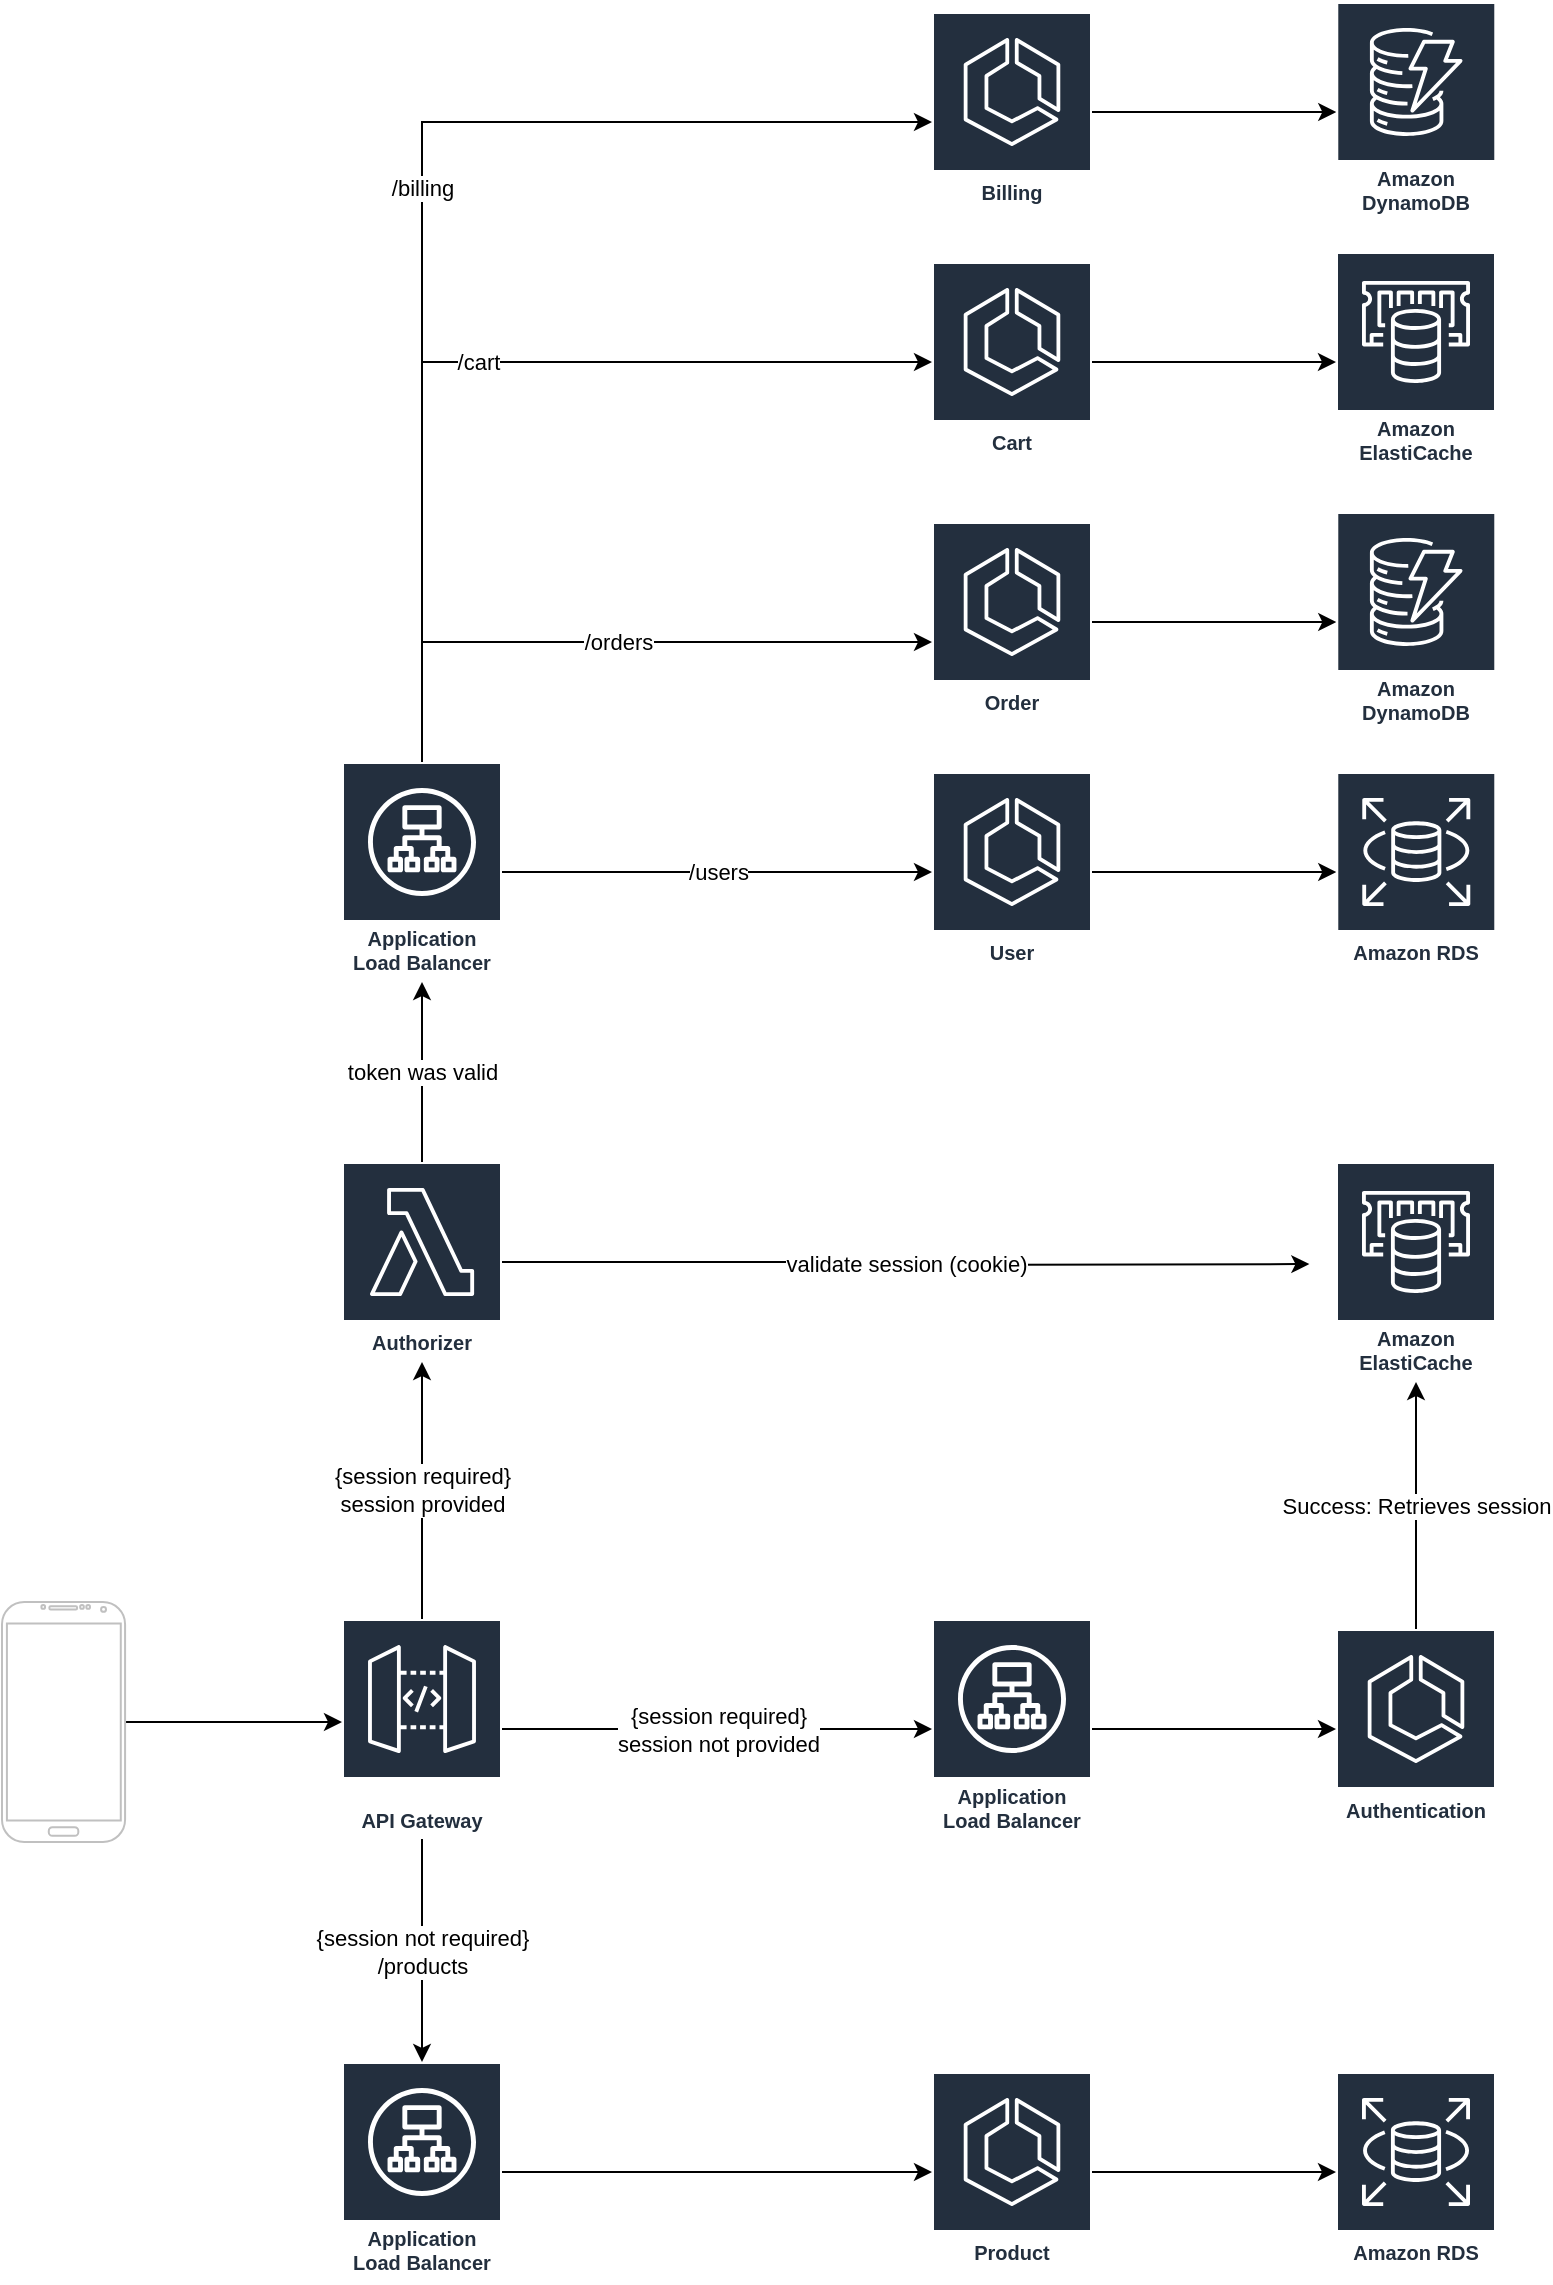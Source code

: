 <mxfile version="20.2.5" type="device"><diagram id="ZXIOXqgzcKl0n3_79XFy" name="Page-1"><mxGraphModel dx="2004" dy="2163" grid="1" gridSize="10" guides="1" tooltips="1" connect="1" arrows="1" fold="1" page="1" pageScale="1" pageWidth="850" pageHeight="1100" math="0" shadow="0"><root><mxCell id="0"/><mxCell id="1" parent="0"/><mxCell id="Ijmx0vjYa0_XUroEMetg-2" style="edgeStyle=orthogonalEdgeStyle;rounded=0;orthogonalLoop=1;jettySize=auto;html=1;" edge="1" parent="1" source="Ijmx0vjYa0_XUroEMetg-1"><mxGeometry relative="1" as="geometry"><mxPoint x="130" y="530" as="targetPoint"/></mxGeometry></mxCell><mxCell id="Ijmx0vjYa0_XUroEMetg-1" value="" style="verticalLabelPosition=bottom;verticalAlign=top;html=1;shadow=0;dashed=0;strokeWidth=1;shape=mxgraph.android.phone2;strokeColor=#c0c0c0;" vertex="1" parent="1"><mxGeometry x="-40" y="470" width="61.54" height="120" as="geometry"/></mxCell><mxCell id="Ijmx0vjYa0_XUroEMetg-5" value="{session required}&lt;br&gt;session provided" style="edgeStyle=orthogonalEdgeStyle;rounded=0;orthogonalLoop=1;jettySize=auto;html=1;" edge="1" parent="1" source="Ijmx0vjYa0_XUroEMetg-3" target="Ijmx0vjYa0_XUroEMetg-4"><mxGeometry relative="1" as="geometry"><mxPoint x="320" y="430" as="sourcePoint"/></mxGeometry></mxCell><mxCell id="Ijmx0vjYa0_XUroEMetg-37" value="{session not required}&lt;br&gt;/products" style="edgeStyle=orthogonalEdgeStyle;rounded=0;orthogonalLoop=1;jettySize=auto;html=1;" edge="1" parent="1" source="Ijmx0vjYa0_XUroEMetg-3" target="Ijmx0vjYa0_XUroEMetg-36"><mxGeometry relative="1" as="geometry"/></mxCell><mxCell id="Ijmx0vjYa0_XUroEMetg-50" value="{session required}&lt;br&gt;session not provided" style="edgeStyle=orthogonalEdgeStyle;rounded=0;orthogonalLoop=1;jettySize=auto;html=1;" edge="1" parent="1" source="Ijmx0vjYa0_XUroEMetg-3" target="Ijmx0vjYa0_XUroEMetg-58"><mxGeometry relative="1" as="geometry"/></mxCell><mxCell id="Ijmx0vjYa0_XUroEMetg-3" value="API Gateway" style="sketch=0;outlineConnect=0;fontColor=#232F3E;gradientColor=none;strokeColor=#ffffff;fillColor=#232F3E;dashed=0;verticalLabelPosition=middle;verticalAlign=bottom;align=center;html=1;whiteSpace=wrap;fontSize=10;fontStyle=1;spacing=3;shape=mxgraph.aws4.productIcon;prIcon=mxgraph.aws4.api_gateway;" vertex="1" parent="1"><mxGeometry x="130" y="478.5" width="80" height="110" as="geometry"/></mxCell><mxCell id="Ijmx0vjYa0_XUroEMetg-12" value="validate session (cookie)" style="edgeStyle=orthogonalEdgeStyle;rounded=0;orthogonalLoop=1;jettySize=auto;html=1;entryX=0.001;entryY=0.456;entryDx=0;entryDy=0;entryPerimeter=0;" edge="1" parent="1" source="Ijmx0vjYa0_XUroEMetg-4"><mxGeometry relative="1" as="geometry"><mxPoint x="613.677" y="301.04" as="targetPoint"/></mxGeometry></mxCell><mxCell id="Ijmx0vjYa0_XUroEMetg-40" value="token was valid" style="edgeStyle=orthogonalEdgeStyle;rounded=0;orthogonalLoop=1;jettySize=auto;html=1;" edge="1" parent="1" source="Ijmx0vjYa0_XUroEMetg-4" target="Ijmx0vjYa0_XUroEMetg-7"><mxGeometry relative="1" as="geometry"/></mxCell><mxCell id="Ijmx0vjYa0_XUroEMetg-4" value="Authorizer" style="sketch=0;outlineConnect=0;fontColor=#232F3E;gradientColor=none;strokeColor=#ffffff;fillColor=#232F3E;dashed=0;verticalLabelPosition=middle;verticalAlign=bottom;align=center;html=1;whiteSpace=wrap;fontSize=10;fontStyle=1;spacing=3;shape=mxgraph.aws4.productIcon;prIcon=mxgraph.aws4.lambda;" vertex="1" parent="1"><mxGeometry x="130" y="250" width="80" height="100" as="geometry"/></mxCell><mxCell id="Ijmx0vjYa0_XUroEMetg-41" value="/billing" style="edgeStyle=orthogonalEdgeStyle;rounded=0;orthogonalLoop=1;jettySize=auto;html=1;" edge="1" parent="1" source="Ijmx0vjYa0_XUroEMetg-7" target="Ijmx0vjYa0_XUroEMetg-24"><mxGeometry relative="1" as="geometry"><mxPoint x="290" y="-760" as="targetPoint"/><Array as="points"><mxPoint x="170" y="-270"/></Array></mxGeometry></mxCell><mxCell id="Ijmx0vjYa0_XUroEMetg-43" value="/cart" style="edgeStyle=orthogonalEdgeStyle;rounded=0;orthogonalLoop=1;jettySize=auto;html=1;" edge="1" parent="1" source="Ijmx0vjYa0_XUroEMetg-7" target="Ijmx0vjYa0_XUroEMetg-32"><mxGeometry relative="1" as="geometry"><Array as="points"><mxPoint x="170" y="-150"/></Array></mxGeometry></mxCell><mxCell id="Ijmx0vjYa0_XUroEMetg-44" value="/orders" style="edgeStyle=orthogonalEdgeStyle;rounded=0;orthogonalLoop=1;jettySize=auto;html=1;" edge="1" parent="1" source="Ijmx0vjYa0_XUroEMetg-7" target="Ijmx0vjYa0_XUroEMetg-20"><mxGeometry relative="1" as="geometry"><Array as="points"><mxPoint x="170" y="-10"/></Array></mxGeometry></mxCell><mxCell id="Ijmx0vjYa0_XUroEMetg-45" value="/users" style="edgeStyle=orthogonalEdgeStyle;rounded=0;orthogonalLoop=1;jettySize=auto;html=1;" edge="1" parent="1" source="Ijmx0vjYa0_XUroEMetg-7" target="Ijmx0vjYa0_XUroEMetg-14"><mxGeometry relative="1" as="geometry"><Array as="points"/></mxGeometry></mxCell><mxCell id="Ijmx0vjYa0_XUroEMetg-7" value="Application Load Balancer" style="sketch=0;outlineConnect=0;fontColor=#232F3E;gradientColor=none;strokeColor=#ffffff;fillColor=#232F3E;dashed=0;verticalLabelPosition=middle;verticalAlign=bottom;align=center;html=1;whiteSpace=wrap;fontSize=10;fontStyle=1;spacing=3;shape=mxgraph.aws4.productIcon;prIcon=mxgraph.aws4.application_load_balancer;" vertex="1" parent="1"><mxGeometry x="130" y="50" width="80" height="110" as="geometry"/></mxCell><mxCell id="Ijmx0vjYa0_XUroEMetg-13" value="Success: Retrieves session" style="edgeStyle=orthogonalEdgeStyle;rounded=0;orthogonalLoop=1;jettySize=auto;html=1;" edge="1" parent="1" source="Ijmx0vjYa0_XUroEMetg-8" target="Ijmx0vjYa0_XUroEMetg-56"><mxGeometry relative="1" as="geometry"><mxPoint x="613.57" y="305" as="targetPoint"/><Array as="points"><mxPoint x="670" y="534"/></Array></mxGeometry></mxCell><mxCell id="Ijmx0vjYa0_XUroEMetg-8" value="Authentication" style="sketch=0;outlineConnect=0;fontColor=#232F3E;gradientColor=none;strokeColor=#ffffff;fillColor=#232F3E;dashed=0;verticalLabelPosition=middle;verticalAlign=bottom;align=center;html=1;whiteSpace=wrap;fontSize=10;fontStyle=1;spacing=3;shape=mxgraph.aws4.productIcon;prIcon=mxgraph.aws4.ecs;" vertex="1" parent="1"><mxGeometry x="627" y="483.5" width="80" height="100" as="geometry"/></mxCell><mxCell id="Ijmx0vjYa0_XUroEMetg-48" style="edgeStyle=orthogonalEdgeStyle;rounded=0;orthogonalLoop=1;jettySize=auto;html=1;" edge="1" parent="1" source="Ijmx0vjYa0_XUroEMetg-14" target="Ijmx0vjYa0_XUroEMetg-52"><mxGeometry relative="1" as="geometry"><mxPoint x="650" y="-261.5" as="targetPoint"/></mxGeometry></mxCell><mxCell id="Ijmx0vjYa0_XUroEMetg-14" value="User" style="sketch=0;outlineConnect=0;fontColor=#232F3E;gradientColor=none;strokeColor=#ffffff;fillColor=#232F3E;dashed=0;verticalLabelPosition=middle;verticalAlign=bottom;align=center;html=1;whiteSpace=wrap;fontSize=10;fontStyle=1;spacing=3;shape=mxgraph.aws4.productIcon;prIcon=mxgraph.aws4.ecs;" vertex="1" parent="1"><mxGeometry x="425" y="55" width="80" height="100" as="geometry"/></mxCell><mxCell id="Ijmx0vjYa0_XUroEMetg-39" style="edgeStyle=orthogonalEdgeStyle;rounded=0;orthogonalLoop=1;jettySize=auto;html=1;" edge="1" parent="1" source="Ijmx0vjYa0_XUroEMetg-19" target="Ijmx0vjYa0_XUroEMetg-55"><mxGeometry relative="1" as="geometry"><mxPoint x="550" y="763.5" as="targetPoint"/></mxGeometry></mxCell><mxCell id="Ijmx0vjYa0_XUroEMetg-19" value="Product" style="sketch=0;outlineConnect=0;fontColor=#232F3E;gradientColor=none;strokeColor=#ffffff;fillColor=#232F3E;dashed=0;verticalLabelPosition=middle;verticalAlign=bottom;align=center;html=1;whiteSpace=wrap;fontSize=10;fontStyle=1;spacing=3;shape=mxgraph.aws4.productIcon;prIcon=mxgraph.aws4.ecs;" vertex="1" parent="1"><mxGeometry x="425" y="705" width="80" height="100" as="geometry"/></mxCell><mxCell id="Ijmx0vjYa0_XUroEMetg-51" style="edgeStyle=orthogonalEdgeStyle;rounded=0;orthogonalLoop=1;jettySize=auto;html=1;" edge="1" parent="1" source="Ijmx0vjYa0_XUroEMetg-20" target="Ijmx0vjYa0_XUroEMetg-28"><mxGeometry relative="1" as="geometry"/></mxCell><mxCell id="Ijmx0vjYa0_XUroEMetg-20" value="Order" style="sketch=0;outlineConnect=0;fontColor=#232F3E;gradientColor=none;strokeColor=#ffffff;fillColor=#232F3E;dashed=0;verticalLabelPosition=middle;verticalAlign=bottom;align=center;html=1;whiteSpace=wrap;fontSize=10;fontStyle=1;spacing=3;shape=mxgraph.aws4.productIcon;prIcon=mxgraph.aws4.ecs;" vertex="1" parent="1"><mxGeometry x="425" y="-70" width="80" height="100" as="geometry"/></mxCell><mxCell id="Ijmx0vjYa0_XUroEMetg-54" style="edgeStyle=orthogonalEdgeStyle;rounded=0;orthogonalLoop=1;jettySize=auto;html=1;" edge="1" parent="1" source="Ijmx0vjYa0_XUroEMetg-24" target="Ijmx0vjYa0_XUroEMetg-53"><mxGeometry relative="1" as="geometry"/></mxCell><mxCell id="Ijmx0vjYa0_XUroEMetg-24" value="Billing" style="sketch=0;outlineConnect=0;fontColor=#232F3E;gradientColor=none;strokeColor=#ffffff;fillColor=#232F3E;dashed=0;verticalLabelPosition=middle;verticalAlign=bottom;align=center;html=1;whiteSpace=wrap;fontSize=10;fontStyle=1;spacing=3;shape=mxgraph.aws4.productIcon;prIcon=mxgraph.aws4.ecs;" vertex="1" parent="1"><mxGeometry x="425" y="-325" width="80" height="100" as="geometry"/></mxCell><mxCell id="Ijmx0vjYa0_XUroEMetg-28" value="Amazon DynamoDB" style="sketch=0;outlineConnect=0;fontColor=#232F3E;gradientColor=none;strokeColor=#ffffff;fillColor=#232F3E;dashed=0;verticalLabelPosition=middle;verticalAlign=bottom;align=center;html=1;whiteSpace=wrap;fontSize=10;fontStyle=1;spacing=3;shape=mxgraph.aws4.productIcon;prIcon=mxgraph.aws4.dynamodb;" vertex="1" parent="1"><mxGeometry x="627.14" y="-75" width="80" height="110" as="geometry"/></mxCell><mxCell id="Ijmx0vjYa0_XUroEMetg-35" style="edgeStyle=orthogonalEdgeStyle;rounded=0;orthogonalLoop=1;jettySize=auto;html=1;" edge="1" parent="1" source="Ijmx0vjYa0_XUroEMetg-32" target="Ijmx0vjYa0_XUroEMetg-57"><mxGeometry relative="1" as="geometry"><mxPoint x="627.14" y="-150" as="targetPoint"/><Array as="points"/></mxGeometry></mxCell><mxCell id="Ijmx0vjYa0_XUroEMetg-32" value="Cart" style="sketch=0;outlineConnect=0;fontColor=#232F3E;gradientColor=none;strokeColor=#ffffff;fillColor=#232F3E;dashed=0;verticalLabelPosition=middle;verticalAlign=bottom;align=center;html=1;whiteSpace=wrap;fontSize=10;fontStyle=1;spacing=3;shape=mxgraph.aws4.productIcon;prIcon=mxgraph.aws4.ecs;" vertex="1" parent="1"><mxGeometry x="425" y="-200" width="80" height="100" as="geometry"/></mxCell><mxCell id="Ijmx0vjYa0_XUroEMetg-38" style="edgeStyle=orthogonalEdgeStyle;rounded=0;orthogonalLoop=1;jettySize=auto;html=1;" edge="1" parent="1" source="Ijmx0vjYa0_XUroEMetg-36" target="Ijmx0vjYa0_XUroEMetg-19"><mxGeometry relative="1" as="geometry"/></mxCell><mxCell id="Ijmx0vjYa0_XUroEMetg-36" value="Application Load Balancer" style="sketch=0;outlineConnect=0;fontColor=#232F3E;gradientColor=none;strokeColor=#ffffff;fillColor=#232F3E;dashed=0;verticalLabelPosition=middle;verticalAlign=bottom;align=center;html=1;whiteSpace=wrap;fontSize=10;fontStyle=1;spacing=3;shape=mxgraph.aws4.productIcon;prIcon=mxgraph.aws4.application_load_balancer;" vertex="1" parent="1"><mxGeometry x="130" y="700" width="80" height="110" as="geometry"/></mxCell><mxCell id="Ijmx0vjYa0_XUroEMetg-52" value="Amazon RDS" style="sketch=0;outlineConnect=0;fontColor=#232F3E;gradientColor=none;strokeColor=#ffffff;fillColor=#232F3E;dashed=0;verticalLabelPosition=middle;verticalAlign=bottom;align=center;html=1;whiteSpace=wrap;fontSize=10;fontStyle=1;spacing=3;shape=mxgraph.aws4.productIcon;prIcon=mxgraph.aws4.rds;" vertex="1" parent="1"><mxGeometry x="627.14" y="55" width="80" height="100" as="geometry"/></mxCell><mxCell id="Ijmx0vjYa0_XUroEMetg-53" value="Amazon DynamoDB" style="sketch=0;outlineConnect=0;fontColor=#232F3E;gradientColor=none;strokeColor=#ffffff;fillColor=#232F3E;dashed=0;verticalLabelPosition=middle;verticalAlign=bottom;align=center;html=1;whiteSpace=wrap;fontSize=10;fontStyle=1;spacing=3;shape=mxgraph.aws4.productIcon;prIcon=mxgraph.aws4.dynamodb;" vertex="1" parent="1"><mxGeometry x="627.14" y="-330" width="80" height="110" as="geometry"/></mxCell><mxCell id="Ijmx0vjYa0_XUroEMetg-55" value="Amazon RDS" style="sketch=0;outlineConnect=0;fontColor=#232F3E;gradientColor=none;strokeColor=#ffffff;fillColor=#232F3E;dashed=0;verticalLabelPosition=middle;verticalAlign=bottom;align=center;html=1;whiteSpace=wrap;fontSize=10;fontStyle=1;spacing=3;shape=mxgraph.aws4.productIcon;prIcon=mxgraph.aws4.rds;" vertex="1" parent="1"><mxGeometry x="627" y="705" width="80" height="100" as="geometry"/></mxCell><mxCell id="Ijmx0vjYa0_XUroEMetg-56" value="Amazon ElastiCache" style="sketch=0;outlineConnect=0;fontColor=#232F3E;gradientColor=none;strokeColor=#ffffff;fillColor=#232F3E;dashed=0;verticalLabelPosition=middle;verticalAlign=bottom;align=center;html=1;whiteSpace=wrap;fontSize=10;fontStyle=1;spacing=3;shape=mxgraph.aws4.productIcon;prIcon=mxgraph.aws4.elasticache;" vertex="1" parent="1"><mxGeometry x="627" y="250" width="80" height="110" as="geometry"/></mxCell><mxCell id="Ijmx0vjYa0_XUroEMetg-57" value="Amazon ElastiCache" style="sketch=0;outlineConnect=0;fontColor=#232F3E;gradientColor=none;strokeColor=#ffffff;fillColor=#232F3E;dashed=0;verticalLabelPosition=middle;verticalAlign=bottom;align=center;html=1;whiteSpace=wrap;fontSize=10;fontStyle=1;spacing=3;shape=mxgraph.aws4.productIcon;prIcon=mxgraph.aws4.elasticache;" vertex="1" parent="1"><mxGeometry x="627" y="-205" width="80" height="110" as="geometry"/></mxCell><mxCell id="Ijmx0vjYa0_XUroEMetg-59" style="edgeStyle=orthogonalEdgeStyle;rounded=0;orthogonalLoop=1;jettySize=auto;html=1;" edge="1" parent="1" source="Ijmx0vjYa0_XUroEMetg-58" target="Ijmx0vjYa0_XUroEMetg-8"><mxGeometry relative="1" as="geometry"/></mxCell><mxCell id="Ijmx0vjYa0_XUroEMetg-58" value="Application Load Balancer" style="sketch=0;outlineConnect=0;fontColor=#232F3E;gradientColor=none;strokeColor=#ffffff;fillColor=#232F3E;dashed=0;verticalLabelPosition=middle;verticalAlign=bottom;align=center;html=1;whiteSpace=wrap;fontSize=10;fontStyle=1;spacing=3;shape=mxgraph.aws4.productIcon;prIcon=mxgraph.aws4.application_load_balancer;" vertex="1" parent="1"><mxGeometry x="425" y="478.5" width="80" height="110" as="geometry"/></mxCell></root></mxGraphModel></diagram></mxfile>